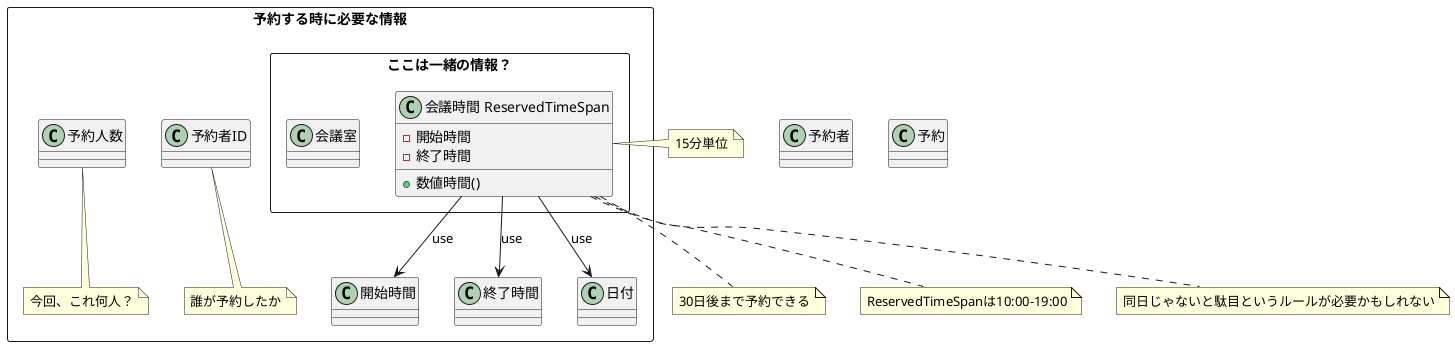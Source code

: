 @startuml

class 予約者
class 予約

rectangle 予約する時に必要な情報 {
    class 予約者ID
    rectangle ここは一緒の情報？ {
        class 会議室
        class "会議時間 ReservedTimeSpan" as ReservedTimeSpan {
            - 開始時間
            - 終了時間
            + 数値時間() 
        }
    }
    ReservedTimeSpan --> 開始時間 : use
    ReservedTimeSpan --> 終了時間 : use
    ReservedTimeSpan --> 日付 : use
    class 予約人数
    class 予約者ID
    note bottom of 予約者ID
    誰が予約したか
    end note 
    note bottom of 予約人数
    今回、これ何人？
    end note
}

note right of ReservedTimeSpan
15分単位
end note
note bottom of ReservedTimeSpan
30日後まで予約できる
end note
note bottom of ReservedTimeSpan
ReservedTimeSpanは10:00-19:00
end note

note bottom of ReservedTimeSpan
同日じゃないと駄目というルールが必要かもしれない
end note

@enduml